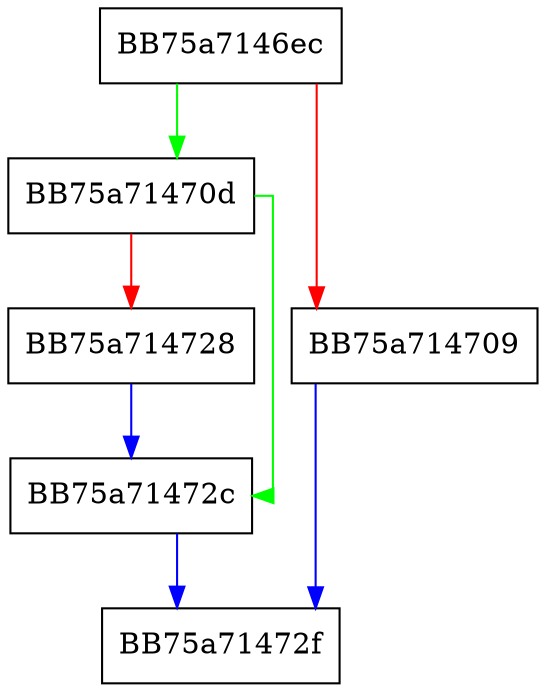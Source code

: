 digraph GetCustomAsrRulesDetails {
  node [shape="box"];
  graph [splines=ortho];
  BB75a7146ec -> BB75a71470d [color="green"];
  BB75a7146ec -> BB75a714709 [color="red"];
  BB75a714709 -> BB75a71472f [color="blue"];
  BB75a71470d -> BB75a71472c [color="green"];
  BB75a71470d -> BB75a714728 [color="red"];
  BB75a714728 -> BB75a71472c [color="blue"];
  BB75a71472c -> BB75a71472f [color="blue"];
}